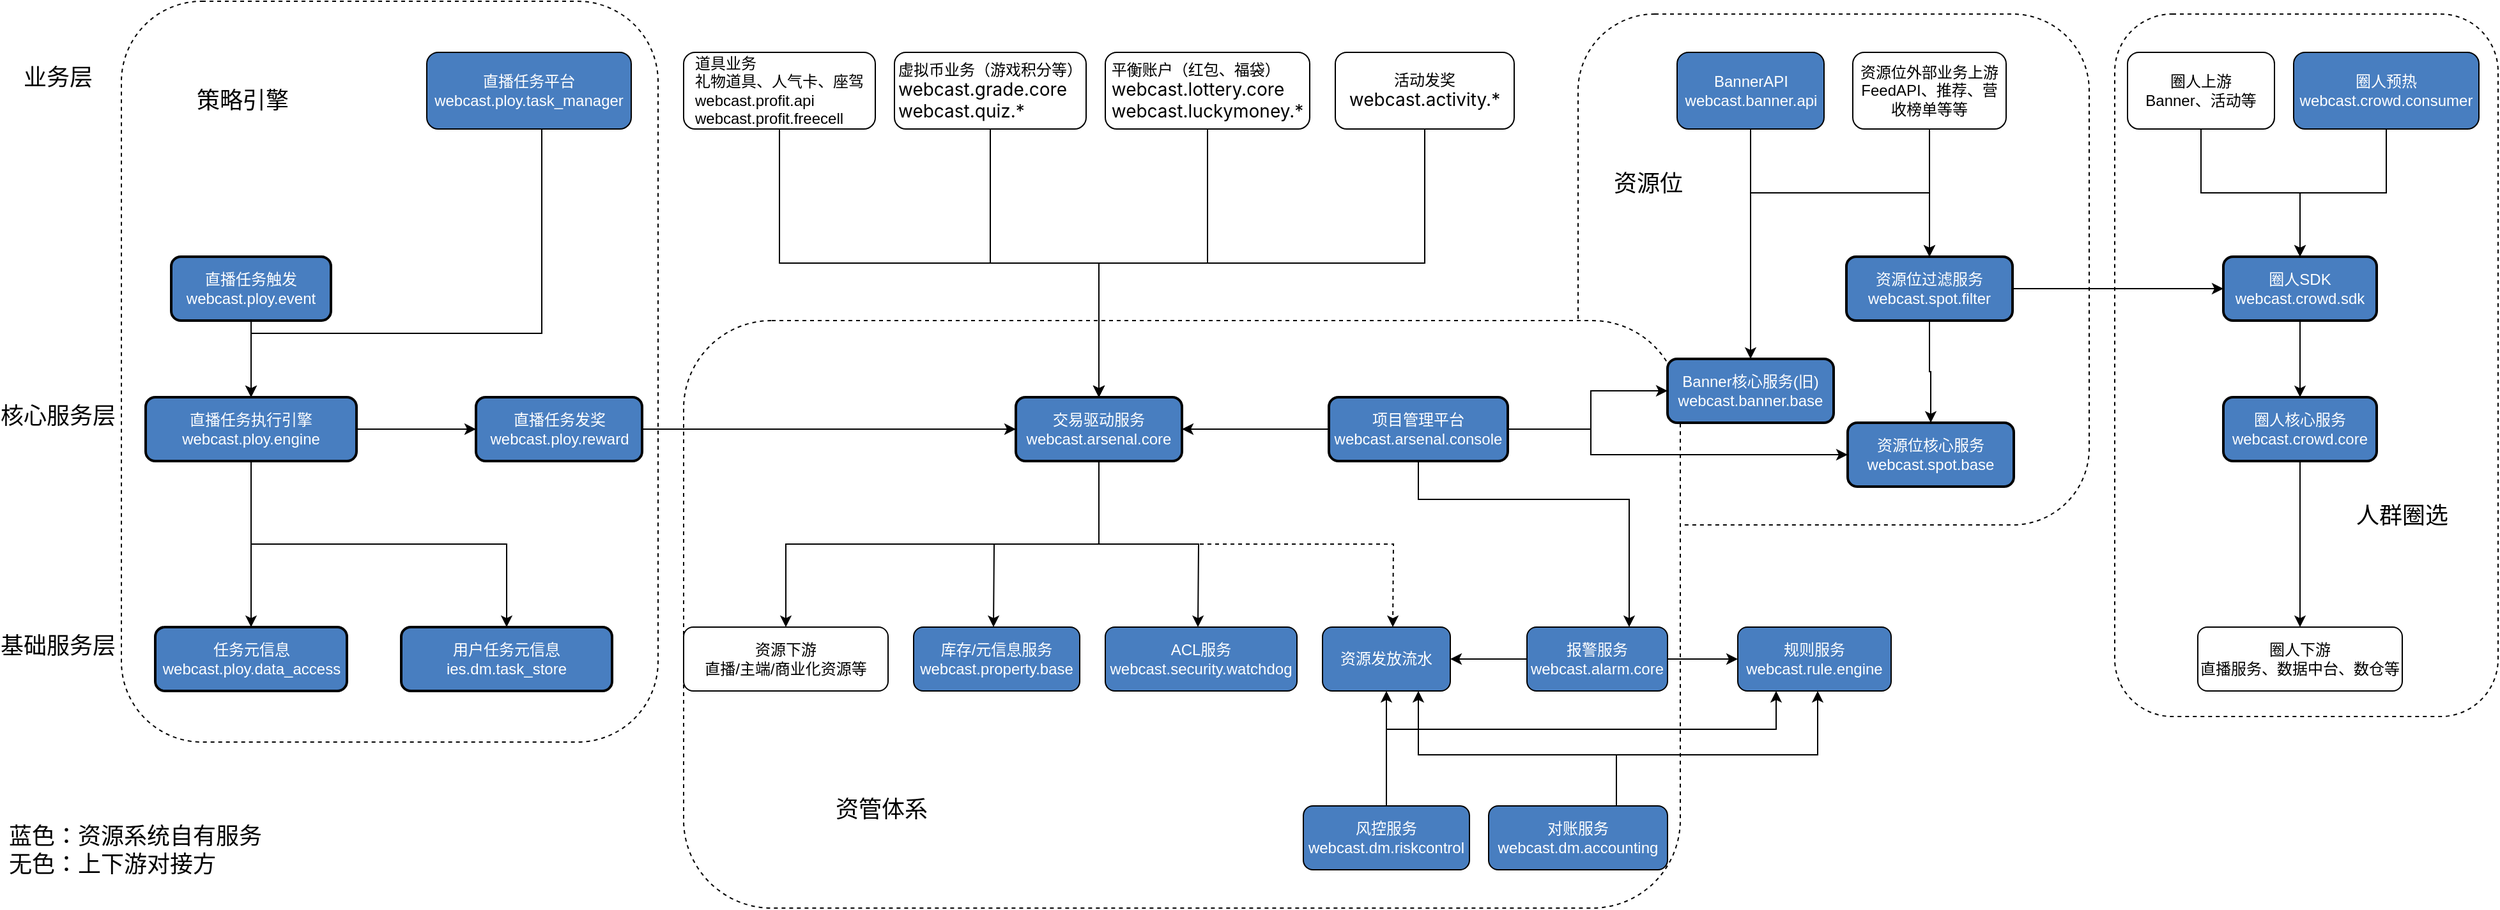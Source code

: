 <mxfile version="15.7.0" type="github">
  <diagram id="sKfvowjH7r7cZfsO4v4y" name="Page-1">
    <mxGraphModel dx="3709" dy="2246" grid="0" gridSize="10" guides="1" tooltips="1" connect="1" arrows="1" fold="1" page="1" pageScale="1" pageWidth="850" pageHeight="1100" math="0" shadow="0">
      <root>
        <mxCell id="0" />
        <mxCell id="1" parent="0" />
        <mxCell id="JAqNoWkvVQZvWXrGdv4A-1" value="" style="rounded=1;whiteSpace=wrap;html=1;dashed=1;" vertex="1" parent="1">
          <mxGeometry x="1670" y="880" width="300" height="550" as="geometry" />
        </mxCell>
        <mxCell id="JAqNoWkvVQZvWXrGdv4A-2" value="" style="rounded=1;whiteSpace=wrap;html=1;dashed=1;" vertex="1" parent="1">
          <mxGeometry x="1250" y="880" width="400" height="400" as="geometry" />
        </mxCell>
        <mxCell id="JAqNoWkvVQZvWXrGdv4A-3" value="" style="rounded=1;whiteSpace=wrap;html=1;dashed=1;" vertex="1" parent="1">
          <mxGeometry x="550" y="1120" width="780" height="460" as="geometry" />
        </mxCell>
        <mxCell id="JAqNoWkvVQZvWXrGdv4A-4" value="" style="rounded=1;whiteSpace=wrap;html=1;dashed=1;" vertex="1" parent="1">
          <mxGeometry x="110" y="870" width="420" height="580" as="geometry" />
        </mxCell>
        <mxCell id="JAqNoWkvVQZvWXrGdv4A-5" value="圈人下游&lt;br /&gt;直播服务、数据中台、数仓等" style="rounded=1;whiteSpace=wrap;html=1;fontColor=#000000;labelBackgroundColor=#FFFFFF;" vertex="1" parent="1">
          <mxGeometry x="1735" y="1360" width="160" height="50" as="geometry" />
        </mxCell>
        <mxCell id="JAqNoWkvVQZvWXrGdv4A-6" value="&lt;div&gt;&lt;span style=&quot;font-size: 12px;&quot;&gt;资源下游&lt;/span&gt;&lt;/div&gt;&lt;div&gt;&lt;span style=&quot;font-size: 12px;&quot;&gt;直播/主端/商业化资源等&lt;/span&gt;&lt;/div&gt;" style="rounded=1;whiteSpace=wrap;html=1;" vertex="1" parent="1">
          <mxGeometry x="550" y="1360" width="160" height="50" as="geometry" />
        </mxCell>
        <mxCell id="JAqNoWkvVQZvWXrGdv4A-7" style="edgeStyle=orthogonalEdgeStyle;rounded=0;orthogonalLoop=1;jettySize=auto;html=1;exitX=0.5;exitY=1;exitDx=0;exitDy=0;entryX=0.5;entryY=0;entryDx=0;entryDy=0;" edge="1" parent="1" source="JAqNoWkvVQZvWXrGdv4A-8" target="JAqNoWkvVQZvWXrGdv4A-76">
          <mxGeometry relative="1" as="geometry" />
        </mxCell>
        <mxCell id="JAqNoWkvVQZvWXrGdv4A-8" value="资源位外部业务上游&lt;br /&gt;FeedAPI、推荐、营收榜单等等" style="rounded=1;whiteSpace=wrap;html=1;fillColor=none;" vertex="1" parent="1">
          <mxGeometry x="1465" y="910" width="120" height="60" as="geometry" />
        </mxCell>
        <mxCell id="JAqNoWkvVQZvWXrGdv4A-9" style="edgeStyle=orthogonalEdgeStyle;rounded=0;orthogonalLoop=1;jettySize=auto;html=1;exitX=0.5;exitY=1;exitDx=0;exitDy=0;" edge="1" parent="1" source="JAqNoWkvVQZvWXrGdv4A-11" target="JAqNoWkvVQZvWXrGdv4A-12">
          <mxGeometry relative="1" as="geometry" />
        </mxCell>
        <mxCell id="JAqNoWkvVQZvWXrGdv4A-10" style="edgeStyle=orthogonalEdgeStyle;rounded=0;orthogonalLoop=1;jettySize=auto;html=1;exitX=0.5;exitY=1;exitDx=0;exitDy=0;" edge="1" parent="1" source="JAqNoWkvVQZvWXrGdv4A-11" target="JAqNoWkvVQZvWXrGdv4A-76">
          <mxGeometry relative="1" as="geometry" />
        </mxCell>
        <mxCell id="JAqNoWkvVQZvWXrGdv4A-11" value="BannerAPI&lt;br&gt;webcast.banner.api" style="rounded=1;whiteSpace=wrap;html=1;fillColor=#487EC0;fontColor=#FFFFFF;" vertex="1" parent="1">
          <mxGeometry x="1327.5" y="910" width="115" height="60" as="geometry" />
        </mxCell>
        <mxCell id="JAqNoWkvVQZvWXrGdv4A-12" value="Banner核心服务(旧)&lt;br&gt;webcast.banner.base" style="rounded=1;whiteSpace=wrap;html=1;fillColor=#487EC0;strokeWidth=2;fontColor=#FFFFFF;" vertex="1" parent="1">
          <mxGeometry x="1320" y="1150" width="130" height="50" as="geometry" />
        </mxCell>
        <mxCell id="JAqNoWkvVQZvWXrGdv4A-13" style="edgeStyle=orthogonalEdgeStyle;rounded=0;orthogonalLoop=1;jettySize=auto;html=1;exitX=0.5;exitY=1;exitDx=0;exitDy=0;" edge="1" parent="1" source="JAqNoWkvVQZvWXrGdv4A-14" target="JAqNoWkvVQZvWXrGdv4A-37">
          <mxGeometry relative="1" as="geometry" />
        </mxCell>
        <mxCell id="JAqNoWkvVQZvWXrGdv4A-14" value="圈人上游&lt;br /&gt;Banner、活动等" style="rounded=1;whiteSpace=wrap;html=1;" vertex="1" parent="1">
          <mxGeometry x="1680" y="910" width="115" height="60" as="geometry" />
        </mxCell>
        <mxCell id="JAqNoWkvVQZvWXrGdv4A-15" style="edgeStyle=orthogonalEdgeStyle;rounded=0;orthogonalLoop=1;jettySize=auto;html=1;exitX=0.5;exitY=1;exitDx=0;exitDy=0;entryX=0.5;entryY=0;entryDx=0;entryDy=0;" edge="1" parent="1" source="JAqNoWkvVQZvWXrGdv4A-16" target="JAqNoWkvVQZvWXrGdv4A-37">
          <mxGeometry relative="1" as="geometry" />
        </mxCell>
        <mxCell id="JAqNoWkvVQZvWXrGdv4A-16" value="圈人预热&lt;br&gt;webcast.crowd.consumer" style="rounded=1;whiteSpace=wrap;html=1;fillColor=#487EC0;fontColor=#FFFFFF;" vertex="1" parent="1">
          <mxGeometry x="1810" y="910" width="145" height="60" as="geometry" />
        </mxCell>
        <mxCell id="JAqNoWkvVQZvWXrGdv4A-17" style="edgeStyle=orthogonalEdgeStyle;rounded=0;orthogonalLoop=1;jettySize=auto;html=1;exitX=0.5;exitY=1;exitDx=0;exitDy=0;entryX=0.5;entryY=0;entryDx=0;entryDy=0;" edge="1" parent="1" source="JAqNoWkvVQZvWXrGdv4A-18" target="JAqNoWkvVQZvWXrGdv4A-29">
          <mxGeometry relative="1" as="geometry" />
        </mxCell>
        <mxCell id="JAqNoWkvVQZvWXrGdv4A-18" value="&lt;div style=&quot;text-align: left;&quot;&gt;道具业务&lt;/div&gt;&lt;div style=&quot;text-align: left;&quot;&gt;礼物道具、人气卡、座驾&lt;/div&gt;&lt;div style=&quot;text-align: left;&quot;&gt;webcast.profit.api&lt;br /&gt;webcast.profit.freecell&lt;/div&gt;" style="rounded=1;whiteSpace=wrap;html=1;" vertex="1" parent="1">
          <mxGeometry x="550" y="910" width="150" height="60" as="geometry" />
        </mxCell>
        <mxCell id="JAqNoWkvVQZvWXrGdv4A-19" style="edgeStyle=orthogonalEdgeStyle;rounded=0;orthogonalLoop=1;jettySize=auto;html=1;exitX=0.5;exitY=1;exitDx=0;exitDy=0;" edge="1" parent="1" source="JAqNoWkvVQZvWXrGdv4A-20" target="JAqNoWkvVQZvWXrGdv4A-29">
          <mxGeometry relative="1" as="geometry" />
        </mxCell>
        <mxCell id="JAqNoWkvVQZvWXrGdv4A-20" value="&lt;div style=&quot;text-align: left;&quot;&gt;虚拟币业务（游戏积分等）&lt;/div&gt;&lt;div style=&quot;text-align: left;&quot;&gt;&lt;span style=&quot;font-family: -apple-system, system-ui, &amp;quot;Segoe UI&amp;quot;, &amp;quot;PingFang SC&amp;quot;, &amp;quot;Hiragino Sans GB&amp;quot;, &amp;quot;Microsoft YaHei&amp;quot;, &amp;quot;Helvetica Neue&amp;quot;, Helvetica, Arial, sans-serif, &amp;quot;Apple Color Emoji&amp;quot;, &amp;quot;Segoe UI Emoji&amp;quot;, &amp;quot;Segoe UI Symbol&amp;quot;; font-size: 14px; font-variant-ligatures: normal;&quot;&gt;webcast.grade.core&lt;br /&gt;&lt;/span&gt;&lt;span style=&quot;font-family: -apple-system, system-ui, &amp;quot;Segoe UI&amp;quot;, &amp;quot;PingFang SC&amp;quot;, &amp;quot;Hiragino Sans GB&amp;quot;, &amp;quot;Microsoft YaHei&amp;quot;, &amp;quot;Helvetica Neue&amp;quot;, Helvetica, Arial, sans-serif, &amp;quot;Apple Color Emoji&amp;quot;, &amp;quot;Segoe UI Emoji&amp;quot;, &amp;quot;Segoe UI Symbol&amp;quot;; font-size: 14px; font-variant-ligatures: normal;&quot;&gt;webcast.quiz.*&lt;/span&gt;&lt;/div&gt;" style="rounded=1;whiteSpace=wrap;html=1;" vertex="1" parent="1">
          <mxGeometry x="715" y="910" width="150" height="60" as="geometry" />
        </mxCell>
        <mxCell id="JAqNoWkvVQZvWXrGdv4A-21" style="edgeStyle=orthogonalEdgeStyle;rounded=0;orthogonalLoop=1;jettySize=auto;html=1;exitX=0.5;exitY=1;exitDx=0;exitDy=0;entryX=0.5;entryY=0;entryDx=0;entryDy=0;" edge="1" parent="1" source="JAqNoWkvVQZvWXrGdv4A-22" target="JAqNoWkvVQZvWXrGdv4A-29">
          <mxGeometry relative="1" as="geometry" />
        </mxCell>
        <mxCell id="JAqNoWkvVQZvWXrGdv4A-22" value="&lt;div style=&quot;text-align: left;&quot;&gt;平衡账户（红包、福袋）&lt;/div&gt;&lt;div style=&quot;text-align: left;&quot;&gt;&lt;span style=&quot;font-family: -apple-system, system-ui, &amp;quot;Segoe UI&amp;quot;, &amp;quot;PingFang SC&amp;quot;, &amp;quot;Hiragino Sans GB&amp;quot;, &amp;quot;Microsoft YaHei&amp;quot;, &amp;quot;Helvetica Neue&amp;quot;, Helvetica, Arial, sans-serif, &amp;quot;Apple Color Emoji&amp;quot;, &amp;quot;Segoe UI Emoji&amp;quot;, &amp;quot;Segoe UI Symbol&amp;quot;; font-size: 14px; font-variant-ligatures: normal;&quot;&gt;webcast.lottery.core&lt;/span&gt;&lt;br /&gt;&lt;/div&gt;&lt;div style=&quot;text-align: left;&quot;&gt;&lt;span style=&quot;font-family: -apple-system, system-ui, &amp;quot;Segoe UI&amp;quot;, &amp;quot;PingFang SC&amp;quot;, &amp;quot;Hiragino Sans GB&amp;quot;, &amp;quot;Microsoft YaHei&amp;quot;, &amp;quot;Helvetica Neue&amp;quot;, Helvetica, Arial, sans-serif, &amp;quot;Apple Color Emoji&amp;quot;, &amp;quot;Segoe UI Emoji&amp;quot;, &amp;quot;Segoe UI Symbol&amp;quot;; font-size: 14px; font-variant-ligatures: normal;&quot;&gt;webcast.luckymoney.*&lt;/span&gt;&lt;/div&gt;" style="rounded=1;whiteSpace=wrap;html=1;" vertex="1" parent="1">
          <mxGeometry x="880" y="910" width="160" height="60" as="geometry" />
        </mxCell>
        <mxCell id="JAqNoWkvVQZvWXrGdv4A-23" style="edgeStyle=orthogonalEdgeStyle;rounded=0;orthogonalLoop=1;jettySize=auto;html=1;exitX=0.5;exitY=1;exitDx=0;exitDy=0;entryX=0.5;entryY=0;entryDx=0;entryDy=0;" edge="1" parent="1" source="JAqNoWkvVQZvWXrGdv4A-24" target="JAqNoWkvVQZvWXrGdv4A-29">
          <mxGeometry relative="1" as="geometry" />
        </mxCell>
        <mxCell id="JAqNoWkvVQZvWXrGdv4A-24" value="&lt;div style&gt;&lt;span style=&quot;text-align: left;&quot;&gt;活动发奖&lt;/span&gt;&lt;/div&gt;&lt;div style&gt;&lt;span style=&quot;font-family: -apple-system, system-ui, &amp;quot;Segoe UI&amp;quot;, &amp;quot;PingFang SC&amp;quot;, &amp;quot;Hiragino Sans GB&amp;quot;, &amp;quot;Microsoft YaHei&amp;quot;, &amp;quot;Helvetica Neue&amp;quot;, Helvetica, Arial, sans-serif, &amp;quot;Apple Color Emoji&amp;quot;, &amp;quot;Segoe UI Emoji&amp;quot;, &amp;quot;Segoe UI Symbol&amp;quot;; font-size: 14px; font-variant-ligatures: normal; text-align: left;&quot;&gt;webcast.activity.*&lt;/span&gt;&lt;/div&gt;" style="rounded=1;whiteSpace=wrap;html=1;" vertex="1" parent="1">
          <mxGeometry x="1060" y="910" width="140" height="60" as="geometry" />
        </mxCell>
        <mxCell id="JAqNoWkvVQZvWXrGdv4A-25" style="edgeStyle=orthogonalEdgeStyle;rounded=0;orthogonalLoop=1;jettySize=auto;html=1;exitX=0.5;exitY=1;exitDx=0;exitDy=0;entryX=0.5;entryY=0;entryDx=0;entryDy=0;" edge="1" parent="1" source="JAqNoWkvVQZvWXrGdv4A-29" target="JAqNoWkvVQZvWXrGdv4A-6">
          <mxGeometry relative="1" as="geometry" />
        </mxCell>
        <mxCell id="JAqNoWkvVQZvWXrGdv4A-26" style="edgeStyle=orthogonalEdgeStyle;rounded=0;orthogonalLoop=1;jettySize=auto;html=1;exitX=0.5;exitY=1;exitDx=0;exitDy=0;entryX=0.5;entryY=0;entryDx=0;entryDy=0;" edge="1" parent="1" source="JAqNoWkvVQZvWXrGdv4A-29">
          <mxGeometry relative="1" as="geometry">
            <mxPoint x="792.5" y="1360" as="targetPoint" />
          </mxGeometry>
        </mxCell>
        <mxCell id="JAqNoWkvVQZvWXrGdv4A-27" style="edgeStyle=orthogonalEdgeStyle;rounded=0;orthogonalLoop=1;jettySize=auto;html=1;exitX=0.5;exitY=1;exitDx=0;exitDy=0;entryX=0.5;entryY=0;entryDx=0;entryDy=0;" edge="1" parent="1" source="JAqNoWkvVQZvWXrGdv4A-29">
          <mxGeometry relative="1" as="geometry">
            <mxPoint x="952.5" y="1360" as="targetPoint" />
          </mxGeometry>
        </mxCell>
        <mxCell id="JAqNoWkvVQZvWXrGdv4A-28" style="edgeStyle=orthogonalEdgeStyle;rounded=0;orthogonalLoop=1;jettySize=auto;html=1;exitX=0.5;exitY=1;exitDx=0;exitDy=0;entryX=0.5;entryY=0;entryDx=0;entryDy=0;dashed=1;" edge="1" parent="1" source="JAqNoWkvVQZvWXrGdv4A-29">
          <mxGeometry relative="1" as="geometry">
            <mxPoint x="1105.0" y="1360" as="targetPoint" />
          </mxGeometry>
        </mxCell>
        <mxCell id="JAqNoWkvVQZvWXrGdv4A-29" value="交易驱动服务&lt;br&gt;webcast.arsenal.core" style="rounded=1;fillColor=#487EC0;strokeWidth=2;fontColor=#FFFFFF;whiteSpace=wrap;html=1;" vertex="1" parent="1">
          <mxGeometry x="810" y="1180" width="130" height="50" as="geometry" />
        </mxCell>
        <mxCell id="JAqNoWkvVQZvWXrGdv4A-30" style="edgeStyle=orthogonalEdgeStyle;rounded=0;orthogonalLoop=1;jettySize=auto;html=1;exitX=0;exitY=0.5;exitDx=0;exitDy=0;entryX=1;entryY=0.5;entryDx=0;entryDy=0;" edge="1" parent="1" source="JAqNoWkvVQZvWXrGdv4A-34" target="JAqNoWkvVQZvWXrGdv4A-29">
          <mxGeometry relative="1" as="geometry" />
        </mxCell>
        <mxCell id="JAqNoWkvVQZvWXrGdv4A-31" style="edgeStyle=orthogonalEdgeStyle;rounded=0;orthogonalLoop=1;jettySize=auto;html=1;exitX=0.5;exitY=1;exitDx=0;exitDy=0;entryX=0.5;entryY=0;entryDx=0;entryDy=0;" edge="1" parent="1" source="JAqNoWkvVQZvWXrGdv4A-34">
          <mxGeometry relative="1" as="geometry">
            <Array as="points">
              <mxPoint x="1125" y="1260" />
              <mxPoint x="1290" y="1260" />
            </Array>
            <mxPoint x="1290" y="1360" as="targetPoint" />
          </mxGeometry>
        </mxCell>
        <mxCell id="JAqNoWkvVQZvWXrGdv4A-32" style="edgeStyle=orthogonalEdgeStyle;rounded=0;orthogonalLoop=1;jettySize=auto;html=1;exitX=1;exitY=0.5;exitDx=0;exitDy=0;entryX=0;entryY=0.5;entryDx=0;entryDy=0;" edge="1" parent="1" source="JAqNoWkvVQZvWXrGdv4A-34" target="JAqNoWkvVQZvWXrGdv4A-12">
          <mxGeometry relative="1" as="geometry">
            <Array as="points">
              <mxPoint x="1260" y="1205" />
              <mxPoint x="1260" y="1175" />
            </Array>
          </mxGeometry>
        </mxCell>
        <mxCell id="JAqNoWkvVQZvWXrGdv4A-33" style="edgeStyle=orthogonalEdgeStyle;rounded=0;orthogonalLoop=1;jettySize=auto;html=1;exitX=1;exitY=0.5;exitDx=0;exitDy=0;entryX=0;entryY=0.5;entryDx=0;entryDy=0;" edge="1" parent="1" source="JAqNoWkvVQZvWXrGdv4A-34" target="JAqNoWkvVQZvWXrGdv4A-73">
          <mxGeometry relative="1" as="geometry">
            <Array as="points">
              <mxPoint x="1260" y="1205" />
              <mxPoint x="1260" y="1225" />
            </Array>
          </mxGeometry>
        </mxCell>
        <mxCell id="JAqNoWkvVQZvWXrGdv4A-34" value="项目管理平台&lt;br&gt;webcast.arsenal.console" style="rounded=1;fillColor=#487EC0;strokeWidth=2;fontColor=#FFFFFF;whiteSpace=wrap;html=1;" vertex="1" parent="1">
          <mxGeometry x="1055" y="1180" width="140" height="50" as="geometry" />
        </mxCell>
        <mxCell id="JAqNoWkvVQZvWXrGdv4A-35" style="edgeStyle=none;rounded=0;orthogonalLoop=1;jettySize=auto;html=1;exitX=0.5;exitY=1;exitDx=0;exitDy=0;" edge="1" parent="1">
          <mxGeometry relative="1" as="geometry">
            <mxPoint x="792.5" y="1410" as="sourcePoint" />
            <mxPoint x="792.5" y="1410" as="targetPoint" />
          </mxGeometry>
        </mxCell>
        <mxCell id="JAqNoWkvVQZvWXrGdv4A-36" value="" style="edgeStyle=orthogonalEdgeStyle;rounded=0;orthogonalLoop=1;jettySize=auto;html=1;" edge="1" parent="1" source="JAqNoWkvVQZvWXrGdv4A-37" target="JAqNoWkvVQZvWXrGdv4A-39">
          <mxGeometry relative="1" as="geometry" />
        </mxCell>
        <mxCell id="JAqNoWkvVQZvWXrGdv4A-37" value="圈人SDK&lt;br&gt;webcast.crowd.sdk" style="rounded=1;whiteSpace=wrap;html=1;fillColor=#487EC0;strokeWidth=2;fontColor=#FFFFFF;" vertex="1" parent="1">
          <mxGeometry x="1755" y="1070" width="120" height="50" as="geometry" />
        </mxCell>
        <mxCell id="JAqNoWkvVQZvWXrGdv4A-38" style="edgeStyle=orthogonalEdgeStyle;rounded=0;orthogonalLoop=1;jettySize=auto;html=1;exitX=0.5;exitY=1;exitDx=0;exitDy=0;entryX=0.5;entryY=0;entryDx=0;entryDy=0;" edge="1" parent="1" source="JAqNoWkvVQZvWXrGdv4A-39" target="JAqNoWkvVQZvWXrGdv4A-5">
          <mxGeometry relative="1" as="geometry" />
        </mxCell>
        <mxCell id="JAqNoWkvVQZvWXrGdv4A-39" value="圈人核心服务&lt;br&gt;webcast.crowd.core" style="rounded=1;whiteSpace=wrap;html=1;fillColor=#487EC0;strokeWidth=2;fontColor=#FFFFFF;" vertex="1" parent="1">
          <mxGeometry x="1755" y="1180" width="120" height="50" as="geometry" />
        </mxCell>
        <mxCell id="JAqNoWkvVQZvWXrGdv4A-40" value="库存/元信息服务&lt;br&gt;webcast.property.base" style="rounded=1;fillColor=#487EC0;fontColor=#FFFFFF;whiteSpace=wrap;html=1;" vertex="1" parent="1">
          <mxGeometry x="730" y="1360" width="130" height="50" as="geometry" />
        </mxCell>
        <mxCell id="JAqNoWkvVQZvWXrGdv4A-41" value="ACL服务&lt;br&gt;webcast.security.watchdog" style="rounded=1;fillColor=#487EC0;fontColor=#FFFFFF;whiteSpace=wrap;html=1;" vertex="1" parent="1">
          <mxGeometry x="880" y="1360" width="150" height="50" as="geometry" />
        </mxCell>
        <mxCell id="JAqNoWkvVQZvWXrGdv4A-42" value="资源发放流水" style="rounded=1;fillColor=#487EC0;fontColor=#FFFFFF;whiteSpace=wrap;html=1;" vertex="1" parent="1">
          <mxGeometry x="1050" y="1360" width="100" height="50" as="geometry" />
        </mxCell>
        <mxCell id="JAqNoWkvVQZvWXrGdv4A-43" value="" style="edgeStyle=orthogonalEdgeStyle;rounded=0;orthogonalLoop=1;jettySize=auto;html=1;" edge="1" parent="1" source="JAqNoWkvVQZvWXrGdv4A-45" target="JAqNoWkvVQZvWXrGdv4A-49">
          <mxGeometry relative="1" as="geometry" />
        </mxCell>
        <mxCell id="JAqNoWkvVQZvWXrGdv4A-44" style="edgeStyle=orthogonalEdgeStyle;rounded=0;orthogonalLoop=1;jettySize=auto;html=1;exitX=0;exitY=0.5;exitDx=0;exitDy=0;entryX=1;entryY=0.5;entryDx=0;entryDy=0;" edge="1" parent="1" source="JAqNoWkvVQZvWXrGdv4A-45" target="JAqNoWkvVQZvWXrGdv4A-42">
          <mxGeometry relative="1" as="geometry" />
        </mxCell>
        <mxCell id="JAqNoWkvVQZvWXrGdv4A-45" value="报警服务&lt;br&gt;webcast.alarm.core&lt;br&gt;" style="rounded=1;fillColor=#487EC0;fontColor=#FFFFFF;whiteSpace=wrap;html=1;" vertex="1" parent="1">
          <mxGeometry x="1210" y="1360" width="110" height="50" as="geometry" />
        </mxCell>
        <mxCell id="JAqNoWkvVQZvWXrGdv4A-46" style="edgeStyle=orthogonalEdgeStyle;rounded=0;orthogonalLoop=1;jettySize=auto;html=1;exitX=0.5;exitY=0;exitDx=0;exitDy=0;entryX=0.25;entryY=1;entryDx=0;entryDy=0;" edge="1" parent="1" source="JAqNoWkvVQZvWXrGdv4A-48" target="JAqNoWkvVQZvWXrGdv4A-49">
          <mxGeometry relative="1" as="geometry">
            <Array as="points">
              <mxPoint x="1100" y="1440" />
              <mxPoint x="1405" y="1440" />
            </Array>
          </mxGeometry>
        </mxCell>
        <mxCell id="JAqNoWkvVQZvWXrGdv4A-47" style="edgeStyle=orthogonalEdgeStyle;rounded=0;orthogonalLoop=1;jettySize=auto;html=1;exitX=0.5;exitY=0;exitDx=0;exitDy=0;entryX=0.5;entryY=1;entryDx=0;entryDy=0;" edge="1" parent="1" source="JAqNoWkvVQZvWXrGdv4A-48" target="JAqNoWkvVQZvWXrGdv4A-42">
          <mxGeometry relative="1" as="geometry">
            <Array as="points">
              <mxPoint x="1100" y="1470" />
              <mxPoint x="1100" y="1470" />
            </Array>
            <mxPoint x="985" y="1500" as="sourcePoint" />
            <mxPoint x="960" y="1410" as="targetPoint" />
          </mxGeometry>
        </mxCell>
        <mxCell id="JAqNoWkvVQZvWXrGdv4A-48" value="风控服务&lt;br&gt;webcast.dm.riskcontrol&lt;br&gt;" style="rounded=1;fillColor=#487EC0;fontColor=#FFFFFF;whiteSpace=wrap;html=1;" vertex="1" parent="1">
          <mxGeometry x="1035" y="1500" width="130" height="50" as="geometry" />
        </mxCell>
        <mxCell id="JAqNoWkvVQZvWXrGdv4A-49" value="规则服务&lt;br&gt;webcast.rule.engine&lt;br&gt;" style="rounded=1;fillColor=#487EC0;fontColor=#FFFFFF;whiteSpace=wrap;html=1;" vertex="1" parent="1">
          <mxGeometry x="1375" y="1360" width="120" height="50" as="geometry" />
        </mxCell>
        <mxCell id="JAqNoWkvVQZvWXrGdv4A-50" style="edgeStyle=orthogonalEdgeStyle;rounded=0;orthogonalLoop=1;jettySize=auto;html=1;exitX=0.5;exitY=0;exitDx=0;exitDy=0;entryX=0.75;entryY=1;entryDx=0;entryDy=0;" edge="1" parent="1">
          <mxGeometry relative="1" as="geometry">
            <Array as="points">
              <mxPoint x="1280" y="1500" />
              <mxPoint x="1280" y="1460" />
              <mxPoint x="1438" y="1460" />
            </Array>
            <mxPoint x="1252.5" y="1500" as="sourcePoint" />
            <mxPoint x="1437.5" y="1410" as="targetPoint" />
          </mxGeometry>
        </mxCell>
        <mxCell id="JAqNoWkvVQZvWXrGdv4A-51" style="edgeStyle=orthogonalEdgeStyle;rounded=0;orthogonalLoop=1;jettySize=auto;html=1;exitX=0.5;exitY=0;exitDx=0;exitDy=0;entryX=0.75;entryY=1;entryDx=0;entryDy=0;" edge="1" parent="1" source="JAqNoWkvVQZvWXrGdv4A-52" target="JAqNoWkvVQZvWXrGdv4A-42">
          <mxGeometry relative="1" as="geometry">
            <Array as="points">
              <mxPoint x="1280" y="1460" />
              <mxPoint x="1125" y="1460" />
            </Array>
          </mxGeometry>
        </mxCell>
        <mxCell id="JAqNoWkvVQZvWXrGdv4A-52" value="对账服务&lt;br&gt;webcast.dm.accounting&lt;br&gt;" style="rounded=1;fillColor=#487EC0;fontColor=#FFFFFF;whiteSpace=wrap;html=1;" vertex="1" parent="1">
          <mxGeometry x="1180" y="1500" width="140" height="50" as="geometry" />
        </mxCell>
        <mxCell id="JAqNoWkvVQZvWXrGdv4A-53" value="&lt;font style=&quot;font-size: 18px;&quot;&gt;业务层&lt;/font&gt;" style="text;html=1;align=center;verticalAlign=middle;resizable=0;points=[];autosize=1;" vertex="1" parent="1">
          <mxGeometry x="40" y="920" width="40" height="20" as="geometry" />
        </mxCell>
        <mxCell id="JAqNoWkvVQZvWXrGdv4A-54" value="&lt;font style=&quot;font-size: 18px;&quot;&gt;核心服务层&lt;/font&gt;" style="text;html=1;align=center;verticalAlign=middle;resizable=0;points=[];autosize=1;" vertex="1" parent="1">
          <mxGeometry x="40" y="1185" width="40" height="20" as="geometry" />
        </mxCell>
        <mxCell id="JAqNoWkvVQZvWXrGdv4A-55" value="&lt;font style=&quot;font-size: 18px;&quot;&gt;基础服务层&lt;/font&gt;" style="text;html=1;align=center;verticalAlign=middle;resizable=0;points=[];autosize=1;" vertex="1" parent="1">
          <mxGeometry x="40" y="1365" width="40" height="20" as="geometry" />
        </mxCell>
        <mxCell id="JAqNoWkvVQZvWXrGdv4A-56" value="&lt;font style=&quot;font-size: 18px&quot;&gt;蓝色：资源系统自有服务&lt;br&gt;&lt;/font&gt;&lt;div&gt;&lt;span&gt;&lt;font style=&quot;font-size: 18px&quot;&gt;无色：上下游对接方&lt;/font&gt;&lt;/span&gt;&lt;/div&gt;" style="text;html=1;strokeColor=none;fillColor=none;align=left;verticalAlign=middle;whiteSpace=wrap;rounded=0;" vertex="1" parent="1">
          <mxGeometry x="20" y="1520" width="250" height="30" as="geometry" />
        </mxCell>
        <mxCell id="JAqNoWkvVQZvWXrGdv4A-57" style="edgeStyle=orthogonalEdgeStyle;rounded=0;orthogonalLoop=1;jettySize=auto;html=1;exitX=0.5;exitY=1;exitDx=0;exitDy=0;entryX=0.5;entryY=0;entryDx=0;entryDy=0;" edge="1" parent="1" source="JAqNoWkvVQZvWXrGdv4A-58" target="JAqNoWkvVQZvWXrGdv4A-62">
          <mxGeometry relative="1" as="geometry">
            <Array as="points">
              <mxPoint x="439" y="1130" />
              <mxPoint x="212" y="1130" />
            </Array>
          </mxGeometry>
        </mxCell>
        <mxCell id="JAqNoWkvVQZvWXrGdv4A-58" value="直播任务平台&lt;br&gt;webcast.ploy.task_manager" style="rounded=1;whiteSpace=wrap;html=1;fillColor=#487EC0;fontColor=#FFFFFF;" vertex="1" parent="1">
          <mxGeometry x="349" y="910" width="160" height="60" as="geometry" />
        </mxCell>
        <mxCell id="JAqNoWkvVQZvWXrGdv4A-59" style="edgeStyle=orthogonalEdgeStyle;rounded=0;orthogonalLoop=1;jettySize=auto;html=1;exitX=1;exitY=0.5;exitDx=0;exitDy=0;entryX=0;entryY=0.5;entryDx=0;entryDy=0;" edge="1" parent="1" source="JAqNoWkvVQZvWXrGdv4A-62" target="JAqNoWkvVQZvWXrGdv4A-64">
          <mxGeometry relative="1" as="geometry" />
        </mxCell>
        <mxCell id="JAqNoWkvVQZvWXrGdv4A-60" style="edgeStyle=orthogonalEdgeStyle;rounded=0;orthogonalLoop=1;jettySize=auto;html=1;exitX=0.5;exitY=1;exitDx=0;exitDy=0;entryX=0.5;entryY=0;entryDx=0;entryDy=0;" edge="1" parent="1" source="JAqNoWkvVQZvWXrGdv4A-62" target="JAqNoWkvVQZvWXrGdv4A-65">
          <mxGeometry relative="1" as="geometry" />
        </mxCell>
        <mxCell id="JAqNoWkvVQZvWXrGdv4A-61" style="edgeStyle=orthogonalEdgeStyle;rounded=0;orthogonalLoop=1;jettySize=auto;html=1;exitX=0.5;exitY=1;exitDx=0;exitDy=0;entryX=0.5;entryY=0;entryDx=0;entryDy=0;" edge="1" parent="1" source="JAqNoWkvVQZvWXrGdv4A-62" target="JAqNoWkvVQZvWXrGdv4A-68">
          <mxGeometry relative="1" as="geometry">
            <mxPoint x="416" y="1365" as="targetPoint" />
            <mxPoint x="190" y="1237.5" as="sourcePoint" />
          </mxGeometry>
        </mxCell>
        <mxCell id="JAqNoWkvVQZvWXrGdv4A-62" value="直播任务执行引擎&lt;br&gt;webcast.ploy.engine&lt;br&gt;" style="rounded=1;fillColor=#487EC0;strokeWidth=2;fontColor=#FFFFFF;whiteSpace=wrap;html=1;" vertex="1" parent="1">
          <mxGeometry x="129" y="1180" width="165" height="50" as="geometry" />
        </mxCell>
        <mxCell id="JAqNoWkvVQZvWXrGdv4A-63" style="edgeStyle=orthogonalEdgeStyle;rounded=0;orthogonalLoop=1;jettySize=auto;html=1;exitX=1;exitY=0.5;exitDx=0;exitDy=0;entryX=0;entryY=0.5;entryDx=0;entryDy=0;" edge="1" parent="1" source="JAqNoWkvVQZvWXrGdv4A-64" target="JAqNoWkvVQZvWXrGdv4A-29">
          <mxGeometry relative="1" as="geometry" />
        </mxCell>
        <mxCell id="JAqNoWkvVQZvWXrGdv4A-64" value="直播任务发奖&lt;br&gt;webcast.ploy.reward&lt;br&gt;" style="rounded=1;fillColor=#487EC0;strokeWidth=2;fontColor=#FFFFFF;whiteSpace=wrap;html=1;" vertex="1" parent="1">
          <mxGeometry x="387.5" y="1180" width="130" height="50" as="geometry" />
        </mxCell>
        <mxCell id="JAqNoWkvVQZvWXrGdv4A-65" value="任务元信息&lt;br&gt;webcast.ploy.data_access&lt;br&gt;" style="rounded=1;fillColor=#487EC0;strokeWidth=2;fontColor=#FFFFFF;whiteSpace=wrap;html=1;" vertex="1" parent="1">
          <mxGeometry x="136.5" y="1360" width="150" height="50" as="geometry" />
        </mxCell>
        <mxCell id="JAqNoWkvVQZvWXrGdv4A-66" value="" style="edgeStyle=orthogonalEdgeStyle;rounded=0;orthogonalLoop=1;jettySize=auto;html=1;" edge="1" parent="1" source="JAqNoWkvVQZvWXrGdv4A-67" target="JAqNoWkvVQZvWXrGdv4A-62">
          <mxGeometry relative="1" as="geometry" />
        </mxCell>
        <mxCell id="JAqNoWkvVQZvWXrGdv4A-67" value="直播任务触发&lt;br&gt;webcast.ploy.event&lt;br&gt;" style="rounded=1;fillColor=#487EC0;strokeWidth=2;fontColor=#FFFFFF;whiteSpace=wrap;html=1;" vertex="1" parent="1">
          <mxGeometry x="149" y="1070" width="125" height="50" as="geometry" />
        </mxCell>
        <mxCell id="JAqNoWkvVQZvWXrGdv4A-68" value="用户任务元信息&lt;br&gt;ies.dm.task_store&lt;br&gt;" style="rounded=1;fillColor=#487EC0;strokeWidth=2;fontColor=#FFFFFF;whiteSpace=wrap;html=1;" vertex="1" parent="1">
          <mxGeometry x="329" y="1360" width="165" height="50" as="geometry" />
        </mxCell>
        <mxCell id="JAqNoWkvVQZvWXrGdv4A-69" value="&lt;font style=&quot;font-size: 18px&quot;&gt;策略引擎&lt;br&gt;&lt;/font&gt;" style="text;html=1;strokeColor=none;fillColor=none;align=center;verticalAlign=middle;whiteSpace=wrap;rounded=0;dashed=1;" vertex="1" parent="1">
          <mxGeometry x="150" y="915" width="110" height="65" as="geometry" />
        </mxCell>
        <mxCell id="JAqNoWkvVQZvWXrGdv4A-70" value="&lt;font style=&quot;font-size: 18px;&quot;&gt;资管体系&lt;/font&gt;" style="text;html=1;strokeColor=none;fillColor=none;align=center;verticalAlign=middle;whiteSpace=wrap;rounded=0;dashed=1;" vertex="1" parent="1">
          <mxGeometry x="650" y="1470" width="110" height="65" as="geometry" />
        </mxCell>
        <mxCell id="JAqNoWkvVQZvWXrGdv4A-71" value="&lt;font style=&quot;font-size: 18px;&quot;&gt;资源位&lt;/font&gt;" style="text;html=1;strokeColor=none;fillColor=none;align=center;verticalAlign=middle;whiteSpace=wrap;rounded=0;dashed=1;" vertex="1" parent="1">
          <mxGeometry x="1250" y="980" width="110" height="65" as="geometry" />
        </mxCell>
        <mxCell id="JAqNoWkvVQZvWXrGdv4A-72" value="&lt;font style=&quot;font-size: 18px;&quot;&gt;人群圈选&lt;/font&gt;" style="text;html=1;strokeColor=none;fillColor=none;align=center;verticalAlign=middle;whiteSpace=wrap;rounded=0;dashed=1;" vertex="1" parent="1">
          <mxGeometry x="1840" y="1240" width="110" height="65" as="geometry" />
        </mxCell>
        <mxCell id="JAqNoWkvVQZvWXrGdv4A-73" value="资源位核心服务&lt;br&gt;webcast.spot.base" style="rounded=1;whiteSpace=wrap;html=1;fillColor=#487EC0;strokeWidth=2;fontColor=#FFFFFF;" vertex="1" parent="1">
          <mxGeometry x="1461" y="1200" width="130" height="50" as="geometry" />
        </mxCell>
        <mxCell id="JAqNoWkvVQZvWXrGdv4A-74" style="edgeStyle=orthogonalEdgeStyle;rounded=0;orthogonalLoop=1;jettySize=auto;html=1;exitX=0.5;exitY=1;exitDx=0;exitDy=0;entryX=0.5;entryY=0;entryDx=0;entryDy=0;" edge="1" parent="1" source="JAqNoWkvVQZvWXrGdv4A-76" target="JAqNoWkvVQZvWXrGdv4A-73">
          <mxGeometry relative="1" as="geometry" />
        </mxCell>
        <mxCell id="JAqNoWkvVQZvWXrGdv4A-75" style="edgeStyle=orthogonalEdgeStyle;rounded=0;orthogonalLoop=1;jettySize=auto;html=1;exitX=1;exitY=0.5;exitDx=0;exitDy=0;" edge="1" parent="1" source="JAqNoWkvVQZvWXrGdv4A-76" target="JAqNoWkvVQZvWXrGdv4A-37">
          <mxGeometry relative="1" as="geometry" />
        </mxCell>
        <mxCell id="JAqNoWkvVQZvWXrGdv4A-76" value="资源位过滤服务&lt;br&gt;webcast.spot.filter" style="rounded=1;whiteSpace=wrap;html=1;fillColor=#487EC0;strokeWidth=2;fontColor=#FFFFFF;" vertex="1" parent="1">
          <mxGeometry x="1460" y="1070" width="130" height="50" as="geometry" />
        </mxCell>
      </root>
    </mxGraphModel>
  </diagram>
</mxfile>
